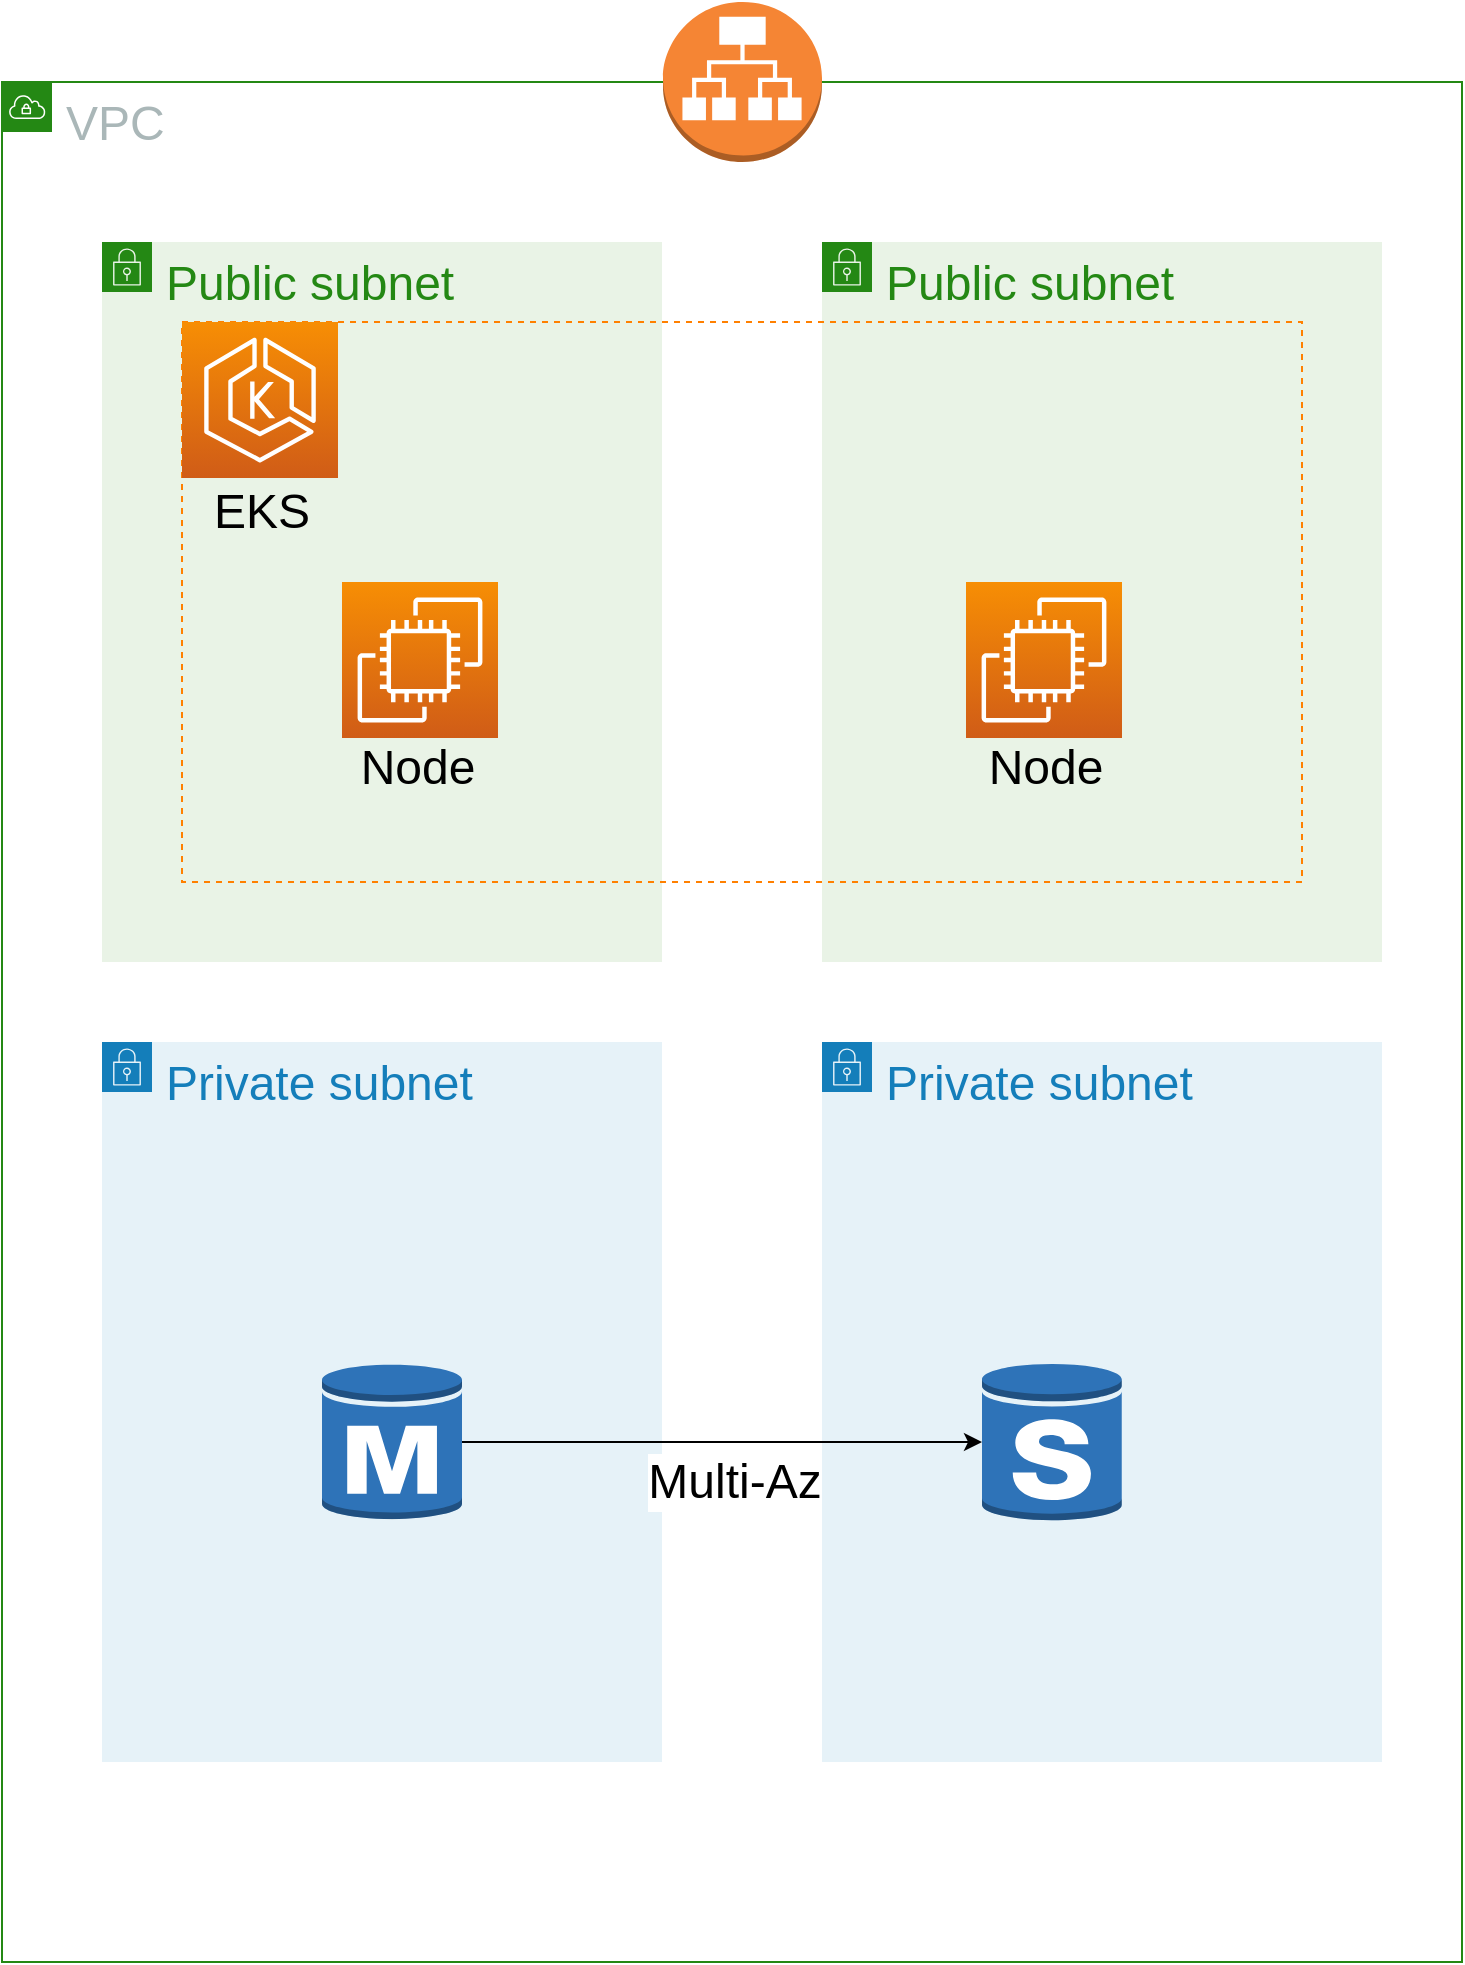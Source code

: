 <mxfile version="20.0.4" type="github">
  <diagram id="LKw3yPQcZRu6g3r9BWp9" name="Page-1">
    <mxGraphModel dx="2152" dy="2263" grid="1" gridSize="10" guides="1" tooltips="1" connect="1" arrows="1" fold="1" page="1" pageScale="1" pageWidth="850" pageHeight="1100" math="0" shadow="0">
      <root>
        <mxCell id="0" />
        <mxCell id="1" parent="0" />
        <mxCell id="uwTPj9ky21v6XsiQclm8-14" value="Public subnet" style="points=[[0,0],[0.25,0],[0.5,0],[0.75,0],[1,0],[1,0.25],[1,0.5],[1,0.75],[1,1],[0.75,1],[0.5,1],[0.25,1],[0,1],[0,0.75],[0,0.5],[0,0.25]];outlineConnect=0;gradientColor=none;html=1;whiteSpace=wrap;fontSize=24;fontStyle=0;container=1;pointerEvents=0;collapsible=0;recursiveResize=0;shape=mxgraph.aws4.group;grIcon=mxgraph.aws4.group_security_group;grStroke=0;strokeColor=#248814;fillColor=#E9F3E6;verticalAlign=top;align=left;spacingLeft=30;fontColor=#248814;dashed=0;labelBackgroundColor=none;" vertex="1" parent="1">
          <mxGeometry x="-360" y="-720" width="280" height="360" as="geometry" />
        </mxCell>
        <mxCell id="uwTPj9ky21v6XsiQclm8-2" value="VPC" style="points=[[0,0],[0.25,0],[0.5,0],[0.75,0],[1,0],[1,0.25],[1,0.5],[1,0.75],[1,1],[0.75,1],[0.5,1],[0.25,1],[0,1],[0,0.75],[0,0.5],[0,0.25]];outlineConnect=0;gradientColor=none;html=1;whiteSpace=wrap;fontSize=24;fontStyle=0;container=1;pointerEvents=0;collapsible=0;recursiveResize=0;shape=mxgraph.aws4.group;grIcon=mxgraph.aws4.group_vpc;strokeColor=#248814;fillColor=none;verticalAlign=top;align=left;spacingLeft=30;fontColor=#AAB7B8;dashed=0;" vertex="1" parent="1">
          <mxGeometry x="-770" y="-800" width="730" height="940" as="geometry" />
        </mxCell>
        <mxCell id="uwTPj9ky21v6XsiQclm8-13" value="Public subnet" style="points=[[0,0],[0.25,0],[0.5,0],[0.75,0],[1,0],[1,0.25],[1,0.5],[1,0.75],[1,1],[0.75,1],[0.5,1],[0.25,1],[0,1],[0,0.75],[0,0.5],[0,0.25]];outlineConnect=0;gradientColor=none;html=1;whiteSpace=wrap;fontSize=24;fontStyle=0;container=1;pointerEvents=0;collapsible=0;recursiveResize=0;shape=mxgraph.aws4.group;grIcon=mxgraph.aws4.group_security_group;grStroke=0;strokeColor=#248814;fillColor=#E9F3E6;verticalAlign=top;align=left;spacingLeft=30;fontColor=#248814;dashed=0;labelBackgroundColor=none;" vertex="1" parent="uwTPj9ky21v6XsiQclm8-2">
          <mxGeometry x="50" y="80" width="280" height="360" as="geometry" />
        </mxCell>
        <mxCell id="uwTPj9ky21v6XsiQclm8-9" value="" style="rounded=0;whiteSpace=wrap;html=1;fontSize=24;dashed=1;labelBackgroundColor=none;fillColor=none;strokeColor=#FF8000;" vertex="1" parent="uwTPj9ky21v6XsiQclm8-2">
          <mxGeometry x="90" y="120" width="560" height="280" as="geometry" />
        </mxCell>
        <mxCell id="uwTPj9ky21v6XsiQclm8-4" value="" style="sketch=0;points=[[0,0,0],[0.25,0,0],[0.5,0,0],[0.75,0,0],[1,0,0],[0,1,0],[0.25,1,0],[0.5,1,0],[0.75,1,0],[1,1,0],[0,0.25,0],[0,0.5,0],[0,0.75,0],[1,0.25,0],[1,0.5,0],[1,0.75,0]];outlineConnect=0;fontColor=#232F3E;gradientColor=#F78E04;gradientDirection=north;fillColor=#D05C17;strokeColor=#ffffff;dashed=0;verticalLabelPosition=bottom;verticalAlign=top;align=center;html=1;fontSize=12;fontStyle=0;aspect=fixed;shape=mxgraph.aws4.resourceIcon;resIcon=mxgraph.aws4.eks;" vertex="1" parent="uwTPj9ky21v6XsiQclm8-2">
          <mxGeometry x="90" y="120" width="78" height="78" as="geometry" />
        </mxCell>
        <mxCell id="uwTPj9ky21v6XsiQclm8-19" value="Private subnet" style="points=[[0,0],[0.25,0],[0.5,0],[0.75,0],[1,0],[1,0.25],[1,0.5],[1,0.75],[1,1],[0.75,1],[0.5,1],[0.25,1],[0,1],[0,0.75],[0,0.5],[0,0.25]];outlineConnect=0;gradientColor=none;html=1;whiteSpace=wrap;fontSize=24;fontStyle=0;container=1;pointerEvents=0;collapsible=0;recursiveResize=0;shape=mxgraph.aws4.group;grIcon=mxgraph.aws4.group_security_group;grStroke=0;strokeColor=#147EBA;fillColor=#E6F2F8;verticalAlign=top;align=left;spacingLeft=30;fontColor=#147EBA;dashed=0;labelBackgroundColor=none;" vertex="1" parent="uwTPj9ky21v6XsiQclm8-2">
          <mxGeometry x="50" y="480" width="280" height="360" as="geometry" />
        </mxCell>
        <mxCell id="uwTPj9ky21v6XsiQclm8-20" value="" style="outlineConnect=0;dashed=0;verticalLabelPosition=bottom;verticalAlign=top;align=center;html=1;shape=mxgraph.aws3.rds_db_instance;fillColor=#2E73B8;gradientColor=none;labelBackgroundColor=none;fontSize=24;fontColor=#99FFFF;strokeColor=#FF8000;" vertex="1" parent="uwTPj9ky21v6XsiQclm8-19">
          <mxGeometry x="110" y="160" width="70" height="80" as="geometry" />
        </mxCell>
        <mxCell id="uwTPj9ky21v6XsiQclm8-18" value="Private subnet" style="points=[[0,0],[0.25,0],[0.5,0],[0.75,0],[1,0],[1,0.25],[1,0.5],[1,0.75],[1,1],[0.75,1],[0.5,1],[0.25,1],[0,1],[0,0.75],[0,0.5],[0,0.25]];outlineConnect=0;gradientColor=none;html=1;whiteSpace=wrap;fontSize=24;fontStyle=0;container=1;pointerEvents=0;collapsible=0;recursiveResize=0;shape=mxgraph.aws4.group;grIcon=mxgraph.aws4.group_security_group;grStroke=0;strokeColor=#147EBA;fillColor=#E6F2F8;verticalAlign=top;align=left;spacingLeft=30;fontColor=#147EBA;dashed=0;labelBackgroundColor=none;" vertex="1" parent="uwTPj9ky21v6XsiQclm8-2">
          <mxGeometry x="410" y="480" width="280" height="360" as="geometry" />
        </mxCell>
        <mxCell id="uwTPj9ky21v6XsiQclm8-21" value="" style="outlineConnect=0;dashed=0;verticalLabelPosition=bottom;verticalAlign=top;align=center;html=1;shape=mxgraph.aws3.rds_db_instance_standby_multi_az;fillColor=#2E73B8;gradientColor=none;labelBackgroundColor=none;fontSize=24;fontColor=#99FFFF;strokeColor=#FF8000;" vertex="1" parent="uwTPj9ky21v6XsiQclm8-18">
          <mxGeometry x="80" y="160" width="70" height="80" as="geometry" />
        </mxCell>
        <mxCell id="uwTPj9ky21v6XsiQclm8-22" style="edgeStyle=orthogonalEdgeStyle;rounded=0;orthogonalLoop=1;jettySize=auto;html=1;entryX=0;entryY=0.5;entryDx=0;entryDy=0;entryPerimeter=0;fontSize=24;fontColor=#99FFFF;" edge="1" parent="uwTPj9ky21v6XsiQclm8-2" source="uwTPj9ky21v6XsiQclm8-20" target="uwTPj9ky21v6XsiQclm8-21">
          <mxGeometry relative="1" as="geometry" />
        </mxCell>
        <mxCell id="uwTPj9ky21v6XsiQclm8-24" value="&lt;font color=&quot;#000000&quot;&gt;Multi-Az&lt;/font&gt;" style="edgeLabel;html=1;align=center;verticalAlign=middle;resizable=0;points=[];fontSize=24;fontColor=#99FFFF;" vertex="1" connectable="0" parent="uwTPj9ky21v6XsiQclm8-22">
          <mxGeometry x="-0.305" y="-4" relative="1" as="geometry">
            <mxPoint x="45" y="16" as="offset" />
          </mxGeometry>
        </mxCell>
        <mxCell id="uwTPj9ky21v6XsiQclm8-26" value="EKS" style="text;html=1;strokeColor=none;fillColor=none;align=center;verticalAlign=middle;whiteSpace=wrap;rounded=0;dashed=1;labelBackgroundColor=none;fontSize=24;fontColor=#000000;" vertex="1" parent="uwTPj9ky21v6XsiQclm8-2">
          <mxGeometry x="90" y="200" width="80" height="30" as="geometry" />
        </mxCell>
        <mxCell id="uwTPj9ky21v6XsiQclm8-29" value="" style="sketch=0;points=[[0,0,0],[0.25,0,0],[0.5,0,0],[0.75,0,0],[1,0,0],[0,1,0],[0.25,1,0],[0.5,1,0],[0.75,1,0],[1,1,0],[0,0.25,0],[0,0.5,0],[0,0.75,0],[1,0.25,0],[1,0.5,0],[1,0.75,0]];outlineConnect=0;fontColor=#232F3E;gradientColor=#F78E04;gradientDirection=north;fillColor=#D05C17;strokeColor=#ffffff;dashed=0;verticalLabelPosition=bottom;verticalAlign=top;align=center;html=1;fontSize=12;fontStyle=0;aspect=fixed;shape=mxgraph.aws4.resourceIcon;resIcon=mxgraph.aws4.ec2;labelBackgroundColor=none;" vertex="1" parent="uwTPj9ky21v6XsiQclm8-2">
          <mxGeometry x="170" y="250" width="78" height="78" as="geometry" />
        </mxCell>
        <mxCell id="uwTPj9ky21v6XsiQclm8-30" value="" style="sketch=0;points=[[0,0,0],[0.25,0,0],[0.5,0,0],[0.75,0,0],[1,0,0],[0,1,0],[0.25,1,0],[0.5,1,0],[0.75,1,0],[1,1,0],[0,0.25,0],[0,0.5,0],[0,0.75,0],[1,0.25,0],[1,0.5,0],[1,0.75,0]];outlineConnect=0;fontColor=#232F3E;gradientColor=#F78E04;gradientDirection=north;fillColor=#D05C17;strokeColor=#ffffff;dashed=0;verticalLabelPosition=bottom;verticalAlign=top;align=center;html=1;fontSize=12;fontStyle=0;aspect=fixed;shape=mxgraph.aws4.resourceIcon;resIcon=mxgraph.aws4.ec2;labelBackgroundColor=none;" vertex="1" parent="uwTPj9ky21v6XsiQclm8-2">
          <mxGeometry x="482" y="250" width="78" height="78" as="geometry" />
        </mxCell>
        <mxCell id="uwTPj9ky21v6XsiQclm8-31" value="Node" style="text;html=1;strokeColor=none;fillColor=none;align=center;verticalAlign=middle;whiteSpace=wrap;rounded=0;dashed=1;labelBackgroundColor=none;fontSize=24;fontColor=#000000;" vertex="1" parent="uwTPj9ky21v6XsiQclm8-2">
          <mxGeometry x="168" y="328" width="80" height="30" as="geometry" />
        </mxCell>
        <mxCell id="uwTPj9ky21v6XsiQclm8-32" value="Node" style="text;html=1;strokeColor=none;fillColor=none;align=center;verticalAlign=middle;whiteSpace=wrap;rounded=0;dashed=1;labelBackgroundColor=none;fontSize=24;fontColor=#000000;" vertex="1" parent="uwTPj9ky21v6XsiQclm8-2">
          <mxGeometry x="482" y="328" width="80" height="30" as="geometry" />
        </mxCell>
        <mxCell id="uwTPj9ky21v6XsiQclm8-25" value="" style="outlineConnect=0;dashed=0;verticalLabelPosition=bottom;verticalAlign=top;align=center;html=1;shape=mxgraph.aws3.application_load_balancer;fillColor=#F58534;gradientColor=none;labelBackgroundColor=none;fontSize=24;fontColor=#000000;strokeColor=#FF8000;" vertex="1" parent="1">
          <mxGeometry x="-439.5" y="-840" width="79.5" height="80" as="geometry" />
        </mxCell>
      </root>
    </mxGraphModel>
  </diagram>
</mxfile>
